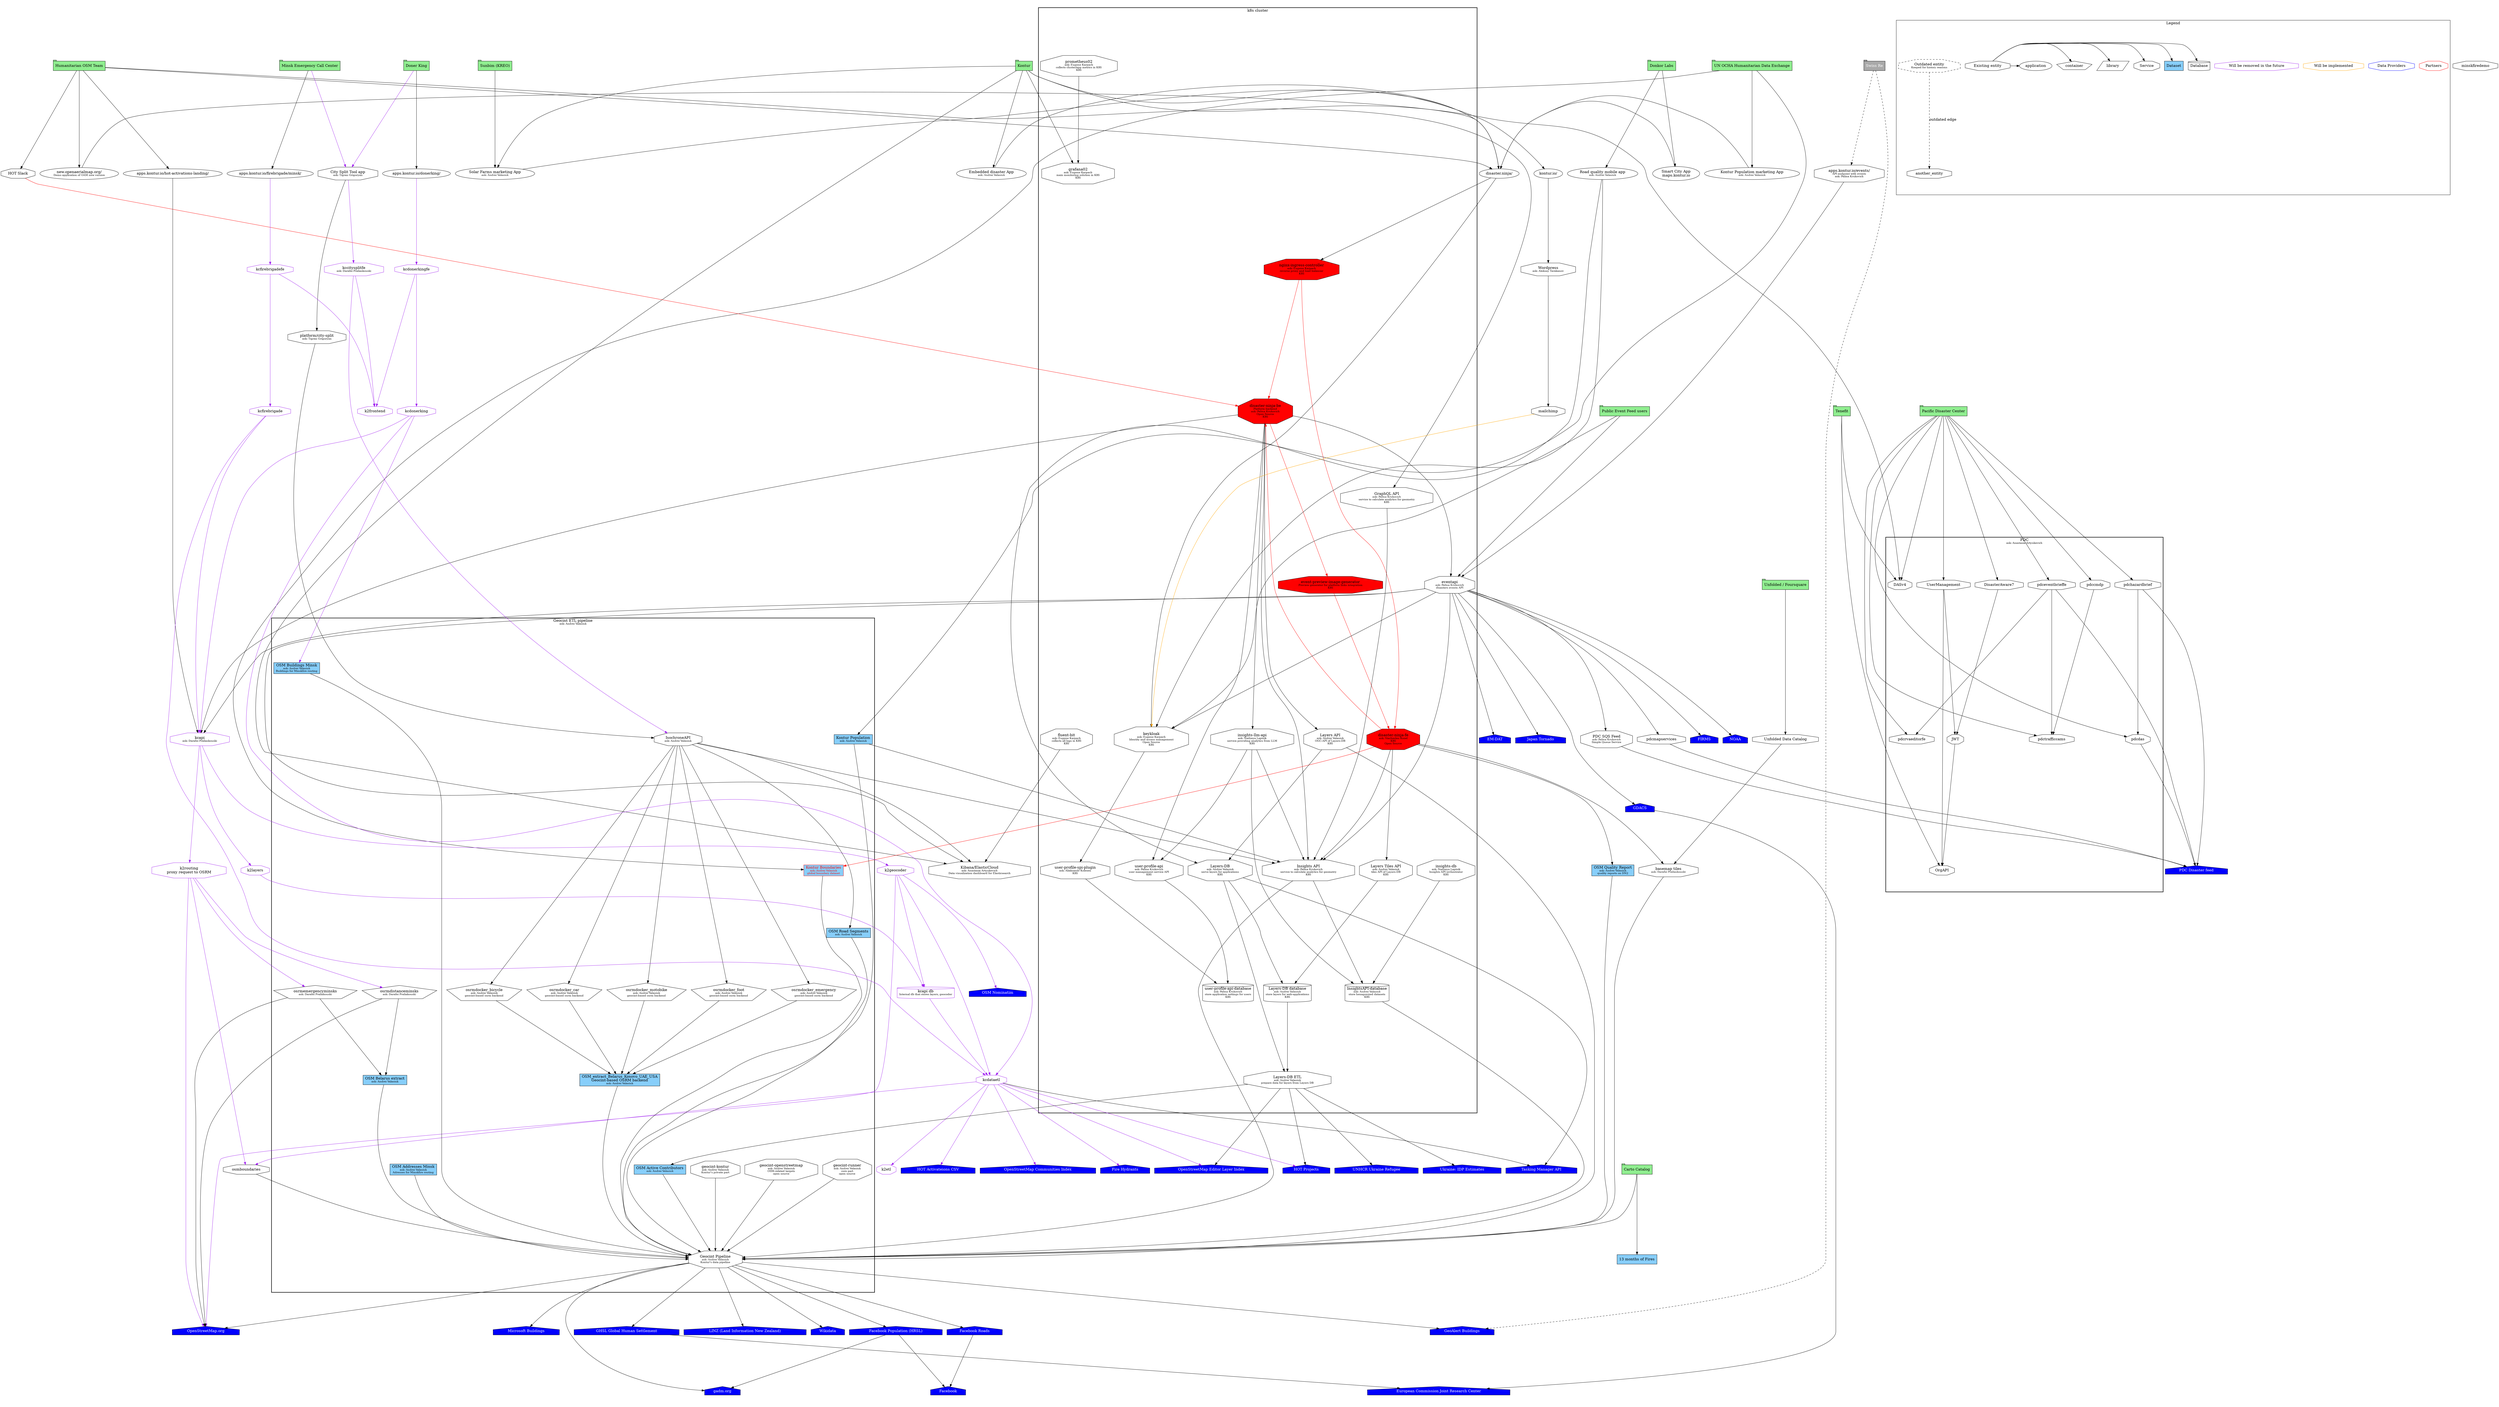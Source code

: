 digraph Platform_services{
    ratio=0.5625
    #ratio=0.7
    #ratio=1.0407 // 1993:1915
    #ratio=1.42
    maxiter=10000
    #compound=true;
    newrank=true
    edge[minlen=1,weight=1]
    node[shape=octagon]

    // customers
    {
      HOT           [label="Humanitarian OSM Team",shape=tab,style=filled,fillcolor=lightgreen,group=hot]
      PDC           [label="Pacific Disaster Center",shape=tab,style=filled,fillcolor=lightgreen]
      Tenefit       [label="Tenefit",shape=tab,style=filled,fillcolor=lightgreen]
      DonerKing     [label="Doner King",shape=tab,style=filled,fillcolor=lightgreen,group="donerking"]
      mchs          [label="Minsk Emergency Call Center",shape=tab,style=filled,fillcolor=lightgreen]
      HDX           [label="UN OCHA Humanitarian Data Exchange",shape=tab,style=filled,fillcolor=lightgreen,group="HDX"]
      Kontur        [label="Kontur",shape=tab,style=filled,fillcolor=lightgreen,group="kontur"]
      Unfolded      [label="Unfolded / Foursquare",shape=tab,style=filled,fillcolor=lightgreen]
      cartocatalog  [label="Carto Catalog",shape=tab,style=filled,fillcolor=lightgreen] //updated 2021-10-08
      DonkorLabs    [label="Donkor Labs",shape=tab,style=filled,fillcolor=lightgreen]
      Sunbim                  [label="Sunbim (KREO)",shape=tab,style=filled,fillcolor=lightgreen]
      public_event_feed_users [label="Public Event Feed users",shape=tab,style=filled,fillcolor=lightgreen]
      //Vianova [label="Vianova",color=red]
      SwissRe                 [label="Swiss Re",shape=tab,style=filled,fontcolor=white,fillcolor=darkgrey] //,color=red,style=dashed]
    }


    // user facing
    // external
    { // data providers 
        //rank=same;

        // grouping is just for better clarity, its not architectural

        { // HOT
          hotactivations     [label="HOT Projects",shape=house,style=filled,fillcolor=blue,fontcolor=white]
          hotactivationscsv  [label="HOT Activateions CSV",shape=house,style=filled,fillcolor=blue,fontcolor=white]
        }

        { // Meta
          facebookpopulation [label="Facebook Population (HRSL)",shape=house,style=filled,fillcolor=blue,fontcolor=white]
          facebookroads      [label="Facebook Roads",shape=house,style=filled,fillcolor=blue,fontcolor=white]
          facebook           [label="Facebook",shape=house,style=filled,fillcolor=blue,fontcolor=white]
        }

        { // OSM
          osm                [label="OpenStreetMap.org",shape=house,style=filled,fillcolor=blue,fontcolor=white]
          osmlayers          [label="OpenStreetMap Editor Layer Index",shape=house,style=filled,fillcolor=blue,fontcolor=white]
          osmcommunities     [label="OpenStreetMap Communities Index",shape=house,style=filled,fillcolor=blue,fontcolor=white]
          osmnominatim       [label="OSM Nominatim",shape=house,style=filled,fillcolor=blue,fontcolor=white]
        }

        { //new
          taskingmanagerapi [label="Tasking Manager API",shape=house,style=filled,fillcolor=blue,fontcolor=white] //new
          firms             [label="FIRMS",shape=house,style=filled,fillcolor=blue,fontcolor=white] //new
          noaa              [label="NOAA",shape=house,style=filled,fillcolor=blue,fontcolor=white] //new
          emdat             [label="EM-DAT",shape=house,style=filled,fillcolor=blue,fontcolor=white] //new
          japantornado      [label="Japan Tornado",shape=house,style=filled,fillcolor=blue,fontcolor=white] //new??
          firehydrants      [label="Fire Hydrants",shape=house,style=filled,fillcolor=blue,fontcolor=white] //new
        }


        { // Ukraine
          unhcrukrainerefugee [label="UNHCR Ukraine Refugee",shape=house,style=filled,fillcolor=blue,fontcolor=white]
          idpestimates [label="Ukraine: IDP Estimates",shape=house,style=filled,fillcolor=blue,fontcolor=white]
        }

        { // other
          msbuildings        [label="Microsoft Buildings",shape=house,style=filled,fillcolor=blue,fontcolor=white]
          geoalertbuildings  [label="GeoAlert Buildings",shape=house,style=filled,fillcolor=blue,fontcolor=white]
          gdacs              [label="GDACS",shape=house,style=filled,fillcolor=blue,fontcolor=white]
          ghs                [label="GHSL Global Human Settlement",shape=house,style=filled,fillcolor=blue,fontcolor=white]
          gadm               [label="gadm.org",shape=house,style=filled,fillcolor=blue,fontcolor=white]
          jrc                [label="European Commission Joint Research Center",shape=house,style=filled,fillcolor=blue,fontcolor=white]
          linz               [label="LINZ (Land Information New Zealand)",shape=house,style=filled,fillcolor=blue,fontcolor=white]
          pdcdisasters       [label="PDC Disaster feed",shape=house,style=filled,fillcolor=blue,fontcolor=white]
          wikidata           [label="Wikidata",shape=house,style=filled,fillcolor=blue,fontcolor=white]
        }
    }

    "layers-db" -> taskingmanagerapi
    "kcdataetl" -> taskingmanagerapi

    {
        rank=same
        OSM_quality_report [label=<OSM Quality Report<BR /><FONT POINT-SIZE="10">ask: Andrei Valasiuk<BR />quality reports on DN2</FONT>>,shape=rectangle,style=filled,fillcolor=lightskyblue]
        k2routing [label=<k2routing<BR />proxy request to OSRM>]
        k2layers
        k2geocoder
    }

    subgraph cluster_legend {
        label="Legend"
        {
            rank=same;
            "Partners" [color=red]
            "Data Providers" [color=blue]
            "Will be implemented" [color=orange]
            "Will be removed in the future" [color=purple]
        }

        {
            rank=same;
            "Existing entity" [color=black]
            database [label=<Database>,shape=cylinder,color=black]
            "Existing entity" -> database
            dataset [label=<Dataset>,shape=rectangle,style=filled,fillcolor=lightskyblue,color=black]
            "Existing entity" -> dataset
            service [label=<Service>,shape=octagon,color=black]
            "Existing entity" -> service
            library [label=<library>,shape=parallelogram,color=black]
            "Existing entity" -> library
            container [label=<container>,shape=pentagon,color=black]
            "Existing entity" -> container
            ellipse [label=<application>,shape=ellipse,color=black]
            "Existing entity" -> ellipse
        }

        {
            outdated [label=<Outdated entity<BR /><FONT POINT-SIZE="10">Keeped for history reasons</FONT>>,style=dashed]
            another_entity [shape=octagon]
            outdated -> another_entity [label="outdated edge",style=dashed]
        }        
    }

    subgraph cluster_k8s {
        label="k8s cluster"
        style=bold

        "nginx-ingress-controller" [label=<nginx-ingress-controller<BR /><FONT POINT-SIZE="10">ask: Eugene Karpach<BR />reverse proxy and load balancer<br/>K8S</FONT>>,style=filled,fillcolor=red]
        "disaster-ninja-be" [label=<disaster-ninja-be<BR /><FONT POINT-SIZE="10">Platform backend<BR />ask: Palina Krukovich<BR />Open Source<BR />K8S</FONT>>,style=filled,fillcolor=red]
        "disaster-ninja-fe" [label=<disaster-ninja-fe<BR /><FONT POINT-SIZE="10">ask: Viachaslau Kozel<BR />K8S<BR />Open Source</FONT>>,style=filled,fillcolor=red]
        
        "event-preview-image-generator" [label=<event-preview-image-generator<BR /><FONT POINT-SIZE="10">Preview generator for platform links integration<BR />K8S</FONT>>,style=filled,fillcolor=red]
        
        "layers-tiles-api" [label=<Layers Tiles API<BR /><FONT POINT-SIZE="10">ask: Andrei Valasiuk<BR />tiles API of Layers-DB<BR />K8S</FONT>>]
        "Layers-API" [label=<Layers API<BR /><FONT POINT-SIZE="10">ask: Andrei Valasiuk<BR />OGC-API of Layers-DB<BR />K8S</FONT>>]
        "user-profile-api" [label=<user-profile-api<FONT POINT-SIZE="10"><BR />ask: Palina Krukovich<BR />user management service API<BR />K8S</FONT>>]
        "user-profile-api-database" [label=<user-profile-api-database<FONT POINT-SIZE="10"><BR />ask: Palina Krukovich<BR />store application settings for users<BR />K8S</FONT>>,shape=cylinder]
        "user-profile-spi-plugin" [label=<user-profile-spi-plugin<FONT POINT-SIZE="10"><BR />ask: Aliaksandr Kolesen<BR />K8S</FONT>>]
        insightsapi [label=<Insights API<BR /><FONT POINT-SIZE="10">ask: Palina Krukovich<BR />service to calculate analytics for geometry<BR />K8S</FONT>>]
        graphqlapi [label=<GraphQL API<BR /><FONT POINT-SIZE="10">ask: Palina Krukovich<BR />service to calculate analytics for geometry<BR />K8S</FONT>>]
        "prometheus02" [label=<prometheus02<BR /><FONT POINT-SIZE="10">ask: Eugene Karpach<BR />collects cluster/app metrics in K8S<BR />K8S</FONT>>]
        "grafana02" [label=<grafana02<BR /><FONT POINT-SIZE="10">ask: Eugene Karpach<BR />main monitoring solution in K8S<BR />K8S</FONT>>]
        "fluent-bit" [label=<fluent-bit<FONT POINT-SIZE="10"><BR />ask: Eugene Karpach<BR />collects all logs in K8S<BR />K8S</FONT>>]
        "layers-db" [label=<Layers-DB<BR /><FONT POINT-SIZE="10">ask: Andrei Valasiuk<BR />serve layers for applications<BR />K8S</FONT>>]
        "layers-db-database" [label=<Layers-DB database<BR /><FONT POINT-SIZE="10">ask: Andrei Valasiuk<BR />store layers for web-applications<BR />K8S</FONT>>,shape=cylinder]
        "layers-etl" [label=<Layers-DB ETL<BR /><FONT POINT-SIZE="10">ask: Andrei Valasiuk<BR />prepare data for layers from Layers DB</FONT>>]
        "insights-db" [label=<insights-db<BR /><FONT POINT-SIZE="10">ask: Nadzeya Laptsik<BR />Insights API orchestrator<BR />K8S</FONT>>]
        "insights-llm-api" [label=<insights-llm-api<BR /><FONT POINT-SIZE="10">ask: Nadzeya Laptsik<BR />service providing analytics from LLM<BR />K8S</FONT>>]
        eventapi [label=<eventapi<BR /><FONT POINT-SIZE="10">ask: Palina Krukovich<BR />disasters events API</FONT>>]
        keycloak [label=<keykloak<BR /><FONT POINT-SIZE="10">ask: Eugene Karpach<BR />Identity and access management<BR />Open Source<BR />K8S</FONT>>]
        "insightsapi-database" [label=<InsightsAPI-database<FONT POINT-SIZE="10"><BR />ask: Andrei Valasiuk<BR />store hexagonized datasets<BR />K8S</FONT>>,shape=cylinder]
    }

    k2geocoder -> osmnominatim [color=purple]

    "user-profile-api" -> "user-profile-api-database"    
    "user-profile-spi-plugin" -> "user-profile-api-database"

    keycloak -> "user-profile-spi-plugin"
    eventapi -> keycloak

    "basemap tiles"  [label=<basemap tiles<BR /><FONT POINT-SIZE="10">ask: Darafei Praliaskouski</FONT>>]
    "disaster-ninja-fe" -> "basemap tiles" 
    "basemap tiles" -> geocint

    "disaster-ninja-fe" ->  "disaster-ninja-be"[color=red]
    "disaster-ninja-fe" -> kontur_boundaries[color=red]
    "disaster-ninja-fe" -> OSM_quality_report
    "disaster-ninja-fe" -> "layers-tiles-api"

    "disaster-ninja-be" -> "user-profile-api"
    "disaster-ninja-be" -> "event-preview-image-generator"[color=red]
    "event-preview-image-generator" -> "disaster-ninja-fe"[color=red]
    "disaster-ninja-be" -> insightsapi 
    "disaster-ninja-fe" -> insightsapi
    "disaster-ninja-be" -> "insights-llm-api"
    graphqlapi -> insightsapi
    "disaster-ninja-be" -> kcapi 
    "disaster-ninja-be" -> eventapi 
    "disaster-ninja-be" -> "Layers-API"

    "HOT Slack" -> "disaster-ninja-be"[color=red] // should be to ingress controller, maybe...

    "nginx-ingress-controller" -> "disaster-ninja-fe"[color=red] 
    "nginx-ingress-controller" -> "disaster-ninja-be" [color=red]

    SwissRe -> geoalertbuildings [style=dashed]
    SwissRe -> eventapiprod [style=dashed]

    "Layers-API" -> "layers-db"
    "layers-tiles-api" -> "layers-db-database"
    "layers-db" -> "layers-etl"
    "layers-db" -> "layers-db-database"
    "layers-db-database" -> "layers-etl"

    "layers-etl" -> hotactivations
    "layers-etl" -> osmcontributorstiles
    "layers-etl" -> unhcrukrainerefugee
    "layers-etl" -> idpestimates
    "layers-etl" -> osmlayers
    

    gdacs -> jrc
    ghs -> jrc
    facebookpopulation -> facebook
    facebookroads -> facebook


    { // client apps
        rank=same;
        donerkingapp [label="apps.kontur.io/donerking/",group="donerking",shape=ellipse]        
        eventapiprod [label=<apps.kontur.io/events/<BR /><FONT POINT-SIZE="10">API endpoint with events<BR />ask: Palina Krukovich</FONT>>]
        mchsapp [label="apps.kontur.io/firebrigade/minsk/",shape=ellipse,group="firebrig"]
        konturwebsite [label="kontur.io/",shape=ellipse,group=konturwebsite]

        {
          hotlandingpage [label="apps.kontur.io/hot-activations-landing/",shape=ellipse,group="hot"]
          "HOT Slack" [group="hot"]
          oam [label=<new.openaerialmap.org/<BR /><FONT POINT-SIZE="10">Demo application of OAM new version</FONT>>,shape=ellipse,group="hot"]
        }

        disasterninja [label="disaster.ninja/",shape=ellipse]
       
        { 
          roadqualityapp [label=<Road quality mobile app<BR /><FONT POINT-SIZE="10">ask: Andrei Valasiuk</FONT>>,shape=ellipse,group="donkor"]
          smartcity [label=<Smart City App<BR />maps.kontur.io>,shape=ellipse,group="donkor"]
        }

        solarfarm [label=<Solar Farms marketing App<BR /><FONT POINT-SIZE="10">ask: Andrei Valasiuk</FONT>>,shape=ellipse]
        embeddedpop [label=<Kontur Population marketing App<BR /><FONT POINT-SIZE="10">ask: Andrei Valasiuk</FONT>>,shape=ellipse,group="HDX"]
        embeddeddisaster [label=<Embedded disaster App<BR /><FONT POINT-SIZE="10">ask: Andrei Valasiuk</FONT>>,shape=ellipse]
    }
    disasterninja -> "nginx-ingress-controller"
    disasterninja -> keycloak
    Sunbim -> solarfarm

    embeddedpop -> disasterninja
    embeddeddisaster -> disasterninja
    oam -> disasterninja

    DonkorLabs -> smartcity -> disasterninja
    DonkorLabs -> roadqualityapp -> keycloak

    roadqualityapp -> "layers-db"
    solarfarm -> disasterninja


    public_event_feed_users -> keycloak
    public_event_feed_users -> eventapi
    HOT -> disasterninja
    HOT -> hotlandingpage //new
    HOT -> "HOT Slack"
    HOT -> oam
    HOT -> graphqlapi
    Kontur -> solarfarm
    Kontur -> embeddeddisaster
    

    Unfolded -> "Unfolded Data Catalog" //updated 2021-10-08
    "Unfolded Data Catalog" -> "basemap tiles" //updated 2021-10-08

    "13 months of Fires" [label=<13 months of Fires>,shape=rectangle,style=filled,fillcolor=lightskyblue]
    cartocatalog -> "13 months of Fires"//updated 2021-10-08
    cartocatalog -> geocint //updated 2021-10-08

    eventapiprod -> eventapi
    hotlandingpage -> kcapi //new
    CSTAPP [label=<City Split Tool app<BR /><FONT POINT-SIZE="10">ask: Tigran Grigoryan</FONT>>]
    mchs -> CSTAPP[color=purple]
    DonerKing -> CSTAPP [color=purple]
    citysplit [label="platform/city-split"][label=<platform/city-split<BR /><FONT POINT-SIZE="10">ask: Tigran Grigoryan</FONT>>]

    CSTAPP -> citysplit
    isochroneapi 
    citysplit -> isochroneapi
    insightsapi -> "insightsapi-database"
    "insights-db" -> "insightsapi-database"
    "insights-llm-api" -> "insightsapi-database"
    "insights-llm-api" -> "user-profile-api"
    "insights-llm-api" -> insightsapi
    
    konturpopulation -> insightsapi // updated 2021-10-08
    isochroneapi -> insightsapi //new

    eventapi -> insightsapi //new
    isochroneapi -> osmroadsegments
    osmroadsegments -> geocint
    buildingsminsk -> geocint
    osmcontributorstiles -> geocint
    addressesminsk -> geocint
    insightsapi -> geocint
    belarusosmpbf -> geocint
    pdsdataset -> geocint //updated 2021-10-08
    osrmdocker_foot -> pdsdataset //updated 2021-10-08
    osrmdocker_bicycle -> pdsdataset //updated 2021-10-08
    osrmdocker_car -> pdsdataset //updated 2021-10-08
    osrmdocker_emergency -> pdsdataset //updated 2021-10-08
    osrmdocker_motobike -> pdsdataset //updated 2021-10-08
    isochroneapi -> osrmdocker_foot  //updated 2021-10-08
    isochroneapi -> osrmdocker_bicycle //updated 2021-10-08
    isochroneapi -> osrmdocker_car //updated 2021-10-08
    isochroneapi -> osrmdocker_emergency //updated 2021-10-08
    isochroneapi -> osrmdocker_motobike   //updated 2021-10-08

    osrmemergencyminsk -> belarusosmpbf
    osrmdistanceminsk -> belarusosmpbf
    konturpopulation -> geocint
    HDX -> konturpopulation
    HDX -> kontur_boundaries
    HDX -> embeddedpop


    subgraph cluster_geocint {
        label=<Geocint ETL pipeline<BR /><FONT POINT-SIZE="10">ask: Andrei Valasiuk</FONT>>
        style=bold

        "geocint-runner" [label=<geocint-runner<BR /><FONT POINT-SIZE="10">ask: Andrei Valasiuk<BR />core part<BR />open source</FONT>>]
        "geocint-openstreetmap" [label=<geocint-openstreetmap<BR /><FONT POINT-SIZE="10">ask: Andrei Valasiuk<BR />OSM-related targets<BR />open source</FONT>>]
        "geocint-kontur" [label=<geocint-kontur<BR /><FONT POINT-SIZE="10">ask: Andrei Valasiuk<BR />Kontur's private part</FONT>>]
        geocint [label=<Geocint Pipeline<BR /><FONT POINT-SIZE="10">ask: Andrei Valasiuk<BR />Kontur's data pipeline</FONT>>]
        isochroneapi [label=<IsochroneAPI<BR /><FONT POINT-SIZE="10">ask: Andrei Valasiuk</FONT>>]

        {
            rank=same;
            osrmemergencyminsk [label=<osrmemergencyminsks<BR /><FONT POINT-SIZE="10">ask: Darafei Praliakouski</FONT>>,shape=pentagon]
            osrmdistanceminsk [label=<osrmdistanceminsks<BR /><FONT POINT-SIZE="10">ask: Darafei Praliakouski</FONT>>,shape=pentagon]
            osrmdocker_motobike [label=<osrmdocker_motobike<BR /><FONT POINT-SIZE="10">ask: Andrei Valasiuk<BR />geocint-based osrm backend</FONT>>,shape=pentagon]
            osrmdocker_foot [label=<osrmdocker_foot<BR /><FONT POINT-SIZE="10">ask: Andrei Valasiuk<BR />geocint-based osrm backend</FONT>>,shape=pentagon]
            osrmdocker_emergency [label=<osrmdocker_emergency<BR /><FONT POINT-SIZE="10">ask: Andrei Valasiuk<BR />geocint-based osrm backend</FONT>>,shape=pentagon]
            osrmdocker_bicycle [label=<osrmdocker_bicycle<BR /><FONT POINT-SIZE="10">ask: Andrei Valasiuk<BR />geocint-based osrm backend</FONT>>,shape=pentagon]
            osrmdocker_car [label=<osrmdocker_car<BR /><FONT POINT-SIZE="10">ask: Andrei Valasiuk<BR />geocint-based osrm backend</FONT>>,shape=pentagon]
        }
        {
            // Global datasets
            //rank=same;
        
            osmroadsegments [label=<OSM Road Segments<BR /><FONT POINT-SIZE="10">ask: Andrei Valasiuk</FONT>>,shape=rectangle,style=filled,fillcolor=lightskyblue]
            konturpopulation [label=<Kontur Population<BR /><FONT POINT-SIZE="10">ask: Andrei Valasiuk</FONT>>,shape=rectangle,style=filled,fillcolor=lightskyblue]
            kontur_boundaries [label=<Kontur Boundaries<BR /><FONT POINT-SIZE="10">ask: Andrei Valasiuk<BR />global boundary dataset</FONT>>,
                                    shape=rectangle,style=filled,fillcolor=lightskyblue,color=red,fontcolor=red]
            osmcontributorstiles [label=<OSM Active Contributors<BR /><FONT POINT-SIZE="10">ask: Andrei Valasiuk</FONT>>,shape=rectangle,style=filled,fillcolor=lightskyblue]
        }

        {
            // Minsk datasets
            //rank=same;
            addressesminsk [label=<OSM Addresses Minsk<BR /><FONT POINT-SIZE="10">ask: Andrei Valasiuk<BR />Adresses for Minskfire routing</FONT>>,shape=rectangle,style=filled,fillcolor=lightskyblue    ]
            buildingsminsk [label=<OSM Buildings Minsk<BR /><FONT POINT-SIZE="10">ask: Andrei Valasiuk<BR />Buildings for Minskfire routing</FONT>>,shape=rectangle,style=filled,fillcolor=lightskyblue]
            belarusosmpbf [label=<OSM Belarus extract<BR /><FONT POINT-SIZE="10">ask: Andrei Valasiuk</FONT>>,shape=rectangle,style=filled,fillcolor=lightskyblue]
            pdsdataset  [label=<OSM_extract_Belarus_Kosovo_UAE_USA<BR />Geocint-based OSRM backend<BR /><FONT POINT-SIZE="10">ask: Andrei Valasiuk</FONT>>,shape=rectangle,style=filled,fillcolor=lightskyblue]//Area of interest updated 2024-30-01
        }
    } 

    "geocint-runner" -> geocint
    "geocint-openstreetmap" -> geocint
    "geocint-kontur" -> geocint
    "Layers-API" -> geocint
    geocint -> osm
    geocint -> facebookpopulation
    facebookpopulation -> gadm
    geocint -> gadm
    geocint -> ghs
    geocint -> facebookroads
    geocint -> msbuildings
    geocint -> geoalertbuildings
    geocint -> wikidata
    geocint -> linz

    "insightsapi-database" -> geocint
    kontur_boundaries -> geocint //updates 2021-10-08
    OSM_quality_report -> geocint //updated 2021-10-08 Sasha Petrov
    osmboundaries
    osmboundaries -> geocint

    kccitysplitfe [label=<kccitysplitfe<BR /><FONT POINT-SIZE="10">ask: Darafei Praliaskouski</FONT>>,color=purple]
    kccitysplitfe -> isochroneapi [color=purple]
    CSTAPP -> kccitysplitfe [color=purple]

    kcapi [label=<kcapi<BR /><FONT POINT-SIZE="10">ask: Darafei Praliaskouski</FONT>>,color=purple]
    eventapi -> gdacs
    eventapi -> firms //new
    eventapi -> noaa //new
    eventapi -> emdat //new
    eventapi -> japantornado //new
    eventapi -> kcapi

    // donerking legacy stack
    kcdonerkingfe [color=purple,group="donerking"]
    kcdonerking [color=purple,group="donerking"]

    DonerKing -> donerkingapp
    donerkingapp -> kcdonerkingfe [color=purple]
    kcdonerkingfe -> kcdonerking [color=purple]
    kcdonerking -> buildingsminsk [color=purple]
    kcdonerking -> kcdataetl [color=purple]


    kcdataetl [color=purple]
    kcdataetl -> hotactivations [color=purple]
    kcdataetl -> hotactivationscsv [color=purple]
    kcdataetl -> osmcommunities [color=purple]
    kcdataetl -> osmlayers [color=purple]
    kcdataetl -> k2etl [color=purple]
    kcdataetl -> osmboundaries [color=purple]
    kcdataetl -> firehydrants [color=purple]
   
    // firebrig stack  
    kcfirebrigadefe [color=purple, group="firebrig"]
    kcfirebrigade [color=purple, group="firebrig"]
    mchs -> mchsapp
    mchsapp -> kcfirebrigadefe [color=purple]
    kcfirebrigadefe -> kcfirebrigade [color=purple]
    kcfirebrigade -> kcdataetl [color=purple]

    kcapi [color=purple]
    kcdonerking -> kcapi [color=purple]
    kcfirebrigade -> kcapi [color=purple]

    pdcsqs [label=<PDC SQS Feed<BR /><FONT POINT-SIZE="10">ask: Palina Krukovich<BR />Simple Queue Service</FONT>>]
    
    eventapi -> pdcsqs -> pdcdisasters
    eventapi -> pdcmapservices -> pdcdisasters


    k2etl [color=purple]
    k2layers [color=purple]
    k2layers [color=purple]
    kcapi -> k2layers [color=purple]
    "kcapi db" [label=<kcapi db<BR /><FONT POINT-SIZE="10">Internal db that stores layers, geocoder</FONT>>,color=purple,shape=cylinder]
    k2layers -> "kcapi db" [color=purple]
    k2geocoder -> "kcapi db" [color=purple]
    "kcapi db" -> kcdataetl [color=purple]
    minskfiredemo 
    k2routing [color=purple]
    kcapi -> k2routing [color=purple]
    k2routing -> osm [color=purple]
    k2routing -> osrmemergencyminsk [color=purple]
    k2routing -> osmboundaries [color=purple] // accoring to A.Kalenik
    osrmemergencyminsk -> osm
    k2routing -> osrmdistanceminsk [color=purple]
    osrmdistanceminsk -> osm
    k2geocoder [color=purple]
    kcapi -> k2geocoder [color=purple]
    k2geocoder -> osm [color=purple]
    k2geocoder -> kcdataetl [color=purple]
    k2frontend [color=purple]
    kcdonerkingfe -> k2frontend [color=purple]
    kcfirebrigadefe -> k2frontend [color=purple]
    kccitysplitfe -> k2frontend [color=purple]

    subgraph cluster_PDC {
        label=<PDC<BR /><FONT POINT-SIZE="10">ask: Anastasia Artyukevich</FONT>>
        style=bold

        pdcrvaeditorfe        
        pdceventbrieffe        
        pdchazardbrief        
        pdcdas        
        pdctrafficcams 
        DASv4          
        UserManagement
        DisasterAware7
        pdccmdp   
        OrgAPI
        JWT
    }
    
    PDC -> pdcrvaeditorfe
    PDC -> pdceventbrieffe
    pdceventbrieffe -> pdcdisasters
    pdceventbrieffe -> pdcrvaeditorfe
    PDC -> pdchazardbrief
    pdchazardbrief -> pdcdas
    pdchazardbrief -> pdcdisasters
    PDC -> pdcdas
    pdcdas -> pdcdisasters
    PDC -> pdctrafficcams
    pdceventbrieffe -> pdctrafficcams
    PDC -> pdccmdp -> pdctrafficcams
    Tenefit -> OrgAPI // update 2021-10-8
    PDC -> UserManagement -> JWT         // update 2021-10-8
    UserManagement -> OrgAPI // update 2021-10-8
    PDC -> DisasterAware7 -> JWT -> OrgAPI // update 2021-10-8
    PDC -> DASv4 // update 2021-10-8
    Tenefit -> DASv4 // update 2021-10-8
    Kontur -> DASv4 // update 2021-10-8

    // konturwebsite stack
    wordpress [label=<Wordpress<BR /><FONT POINT-SIZE="10">ask: Aleksey Tarakanov</FONT>>,group=konturwebsite]
    mailchimp [group=konturwebsite]
    Kontur -> konturwebsite -> wordpress -> mailchimp
    mailchimp -> keycloak [color=orange]


    "prometheus02" -> grafana02
    kibana [label=<Kibana/ElasticCloud<BR /><FONT POINT-SIZE="10">ask: Anastasia Artyukevich<BR />Data visualization dashboard for Elasticsearch</FONT>>]
    
    Kontur -> grafana02
    
    Kontur -> kibana //updated 2021-10-08
    eventapi -> kibana//updated 2021-10-08
    isochroneapi -> kibana//updated 2021-10-08
    
    "fluent-bit" -> kibana

}
